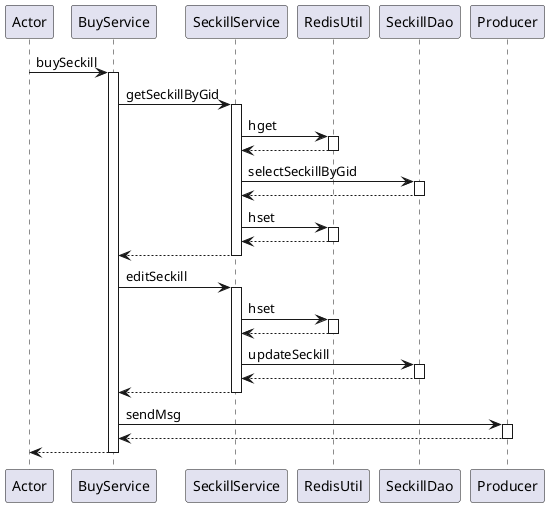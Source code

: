 @startuml
participant Actor
Actor -> BuyService : buySeckill
activate BuyService
BuyService -> SeckillService : getSeckillByGid
activate SeckillService
SeckillService -> RedisUtil : hget
activate RedisUtil
RedisUtil --> SeckillService
deactivate RedisUtil
SeckillService -> SeckillDao : selectSeckillByGid
activate SeckillDao
SeckillDao --> SeckillService
deactivate SeckillDao
SeckillService -> RedisUtil : hset
activate RedisUtil
RedisUtil --> SeckillService
deactivate RedisUtil
SeckillService --> BuyService
deactivate SeckillService
BuyService -> SeckillService : editSeckill
activate SeckillService
SeckillService -> RedisUtil : hset
activate RedisUtil
RedisUtil --> SeckillService
deactivate RedisUtil
SeckillService -> SeckillDao : updateSeckill
activate SeckillDao
SeckillDao --> SeckillService
deactivate SeckillDao
SeckillService --> BuyService
deactivate SeckillService
BuyService -> Producer : sendMsg
activate Producer
Producer --> BuyService
deactivate Producer
return
@enduml